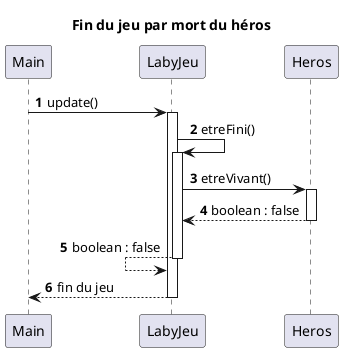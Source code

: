 @startuml
'https://plantuml.com/sequence-diagram
title Fin du jeu par mort du héros
autonumber

Main -> LabyJeu : update()
activate LabyJeu

LabyJeu -> LabyJeu : etreFini()
activate LabyJeu

LabyJeu -> Heros : etreVivant()
activate Heros
LabyJeu <-- Heros : boolean : false
deactivate Heros

LabyJeu <-- LabyJeu : boolean : false
deactivate LabyJeu

Main <-- LabyJeu : fin du jeu

deactivate LabyJeu

@enduml